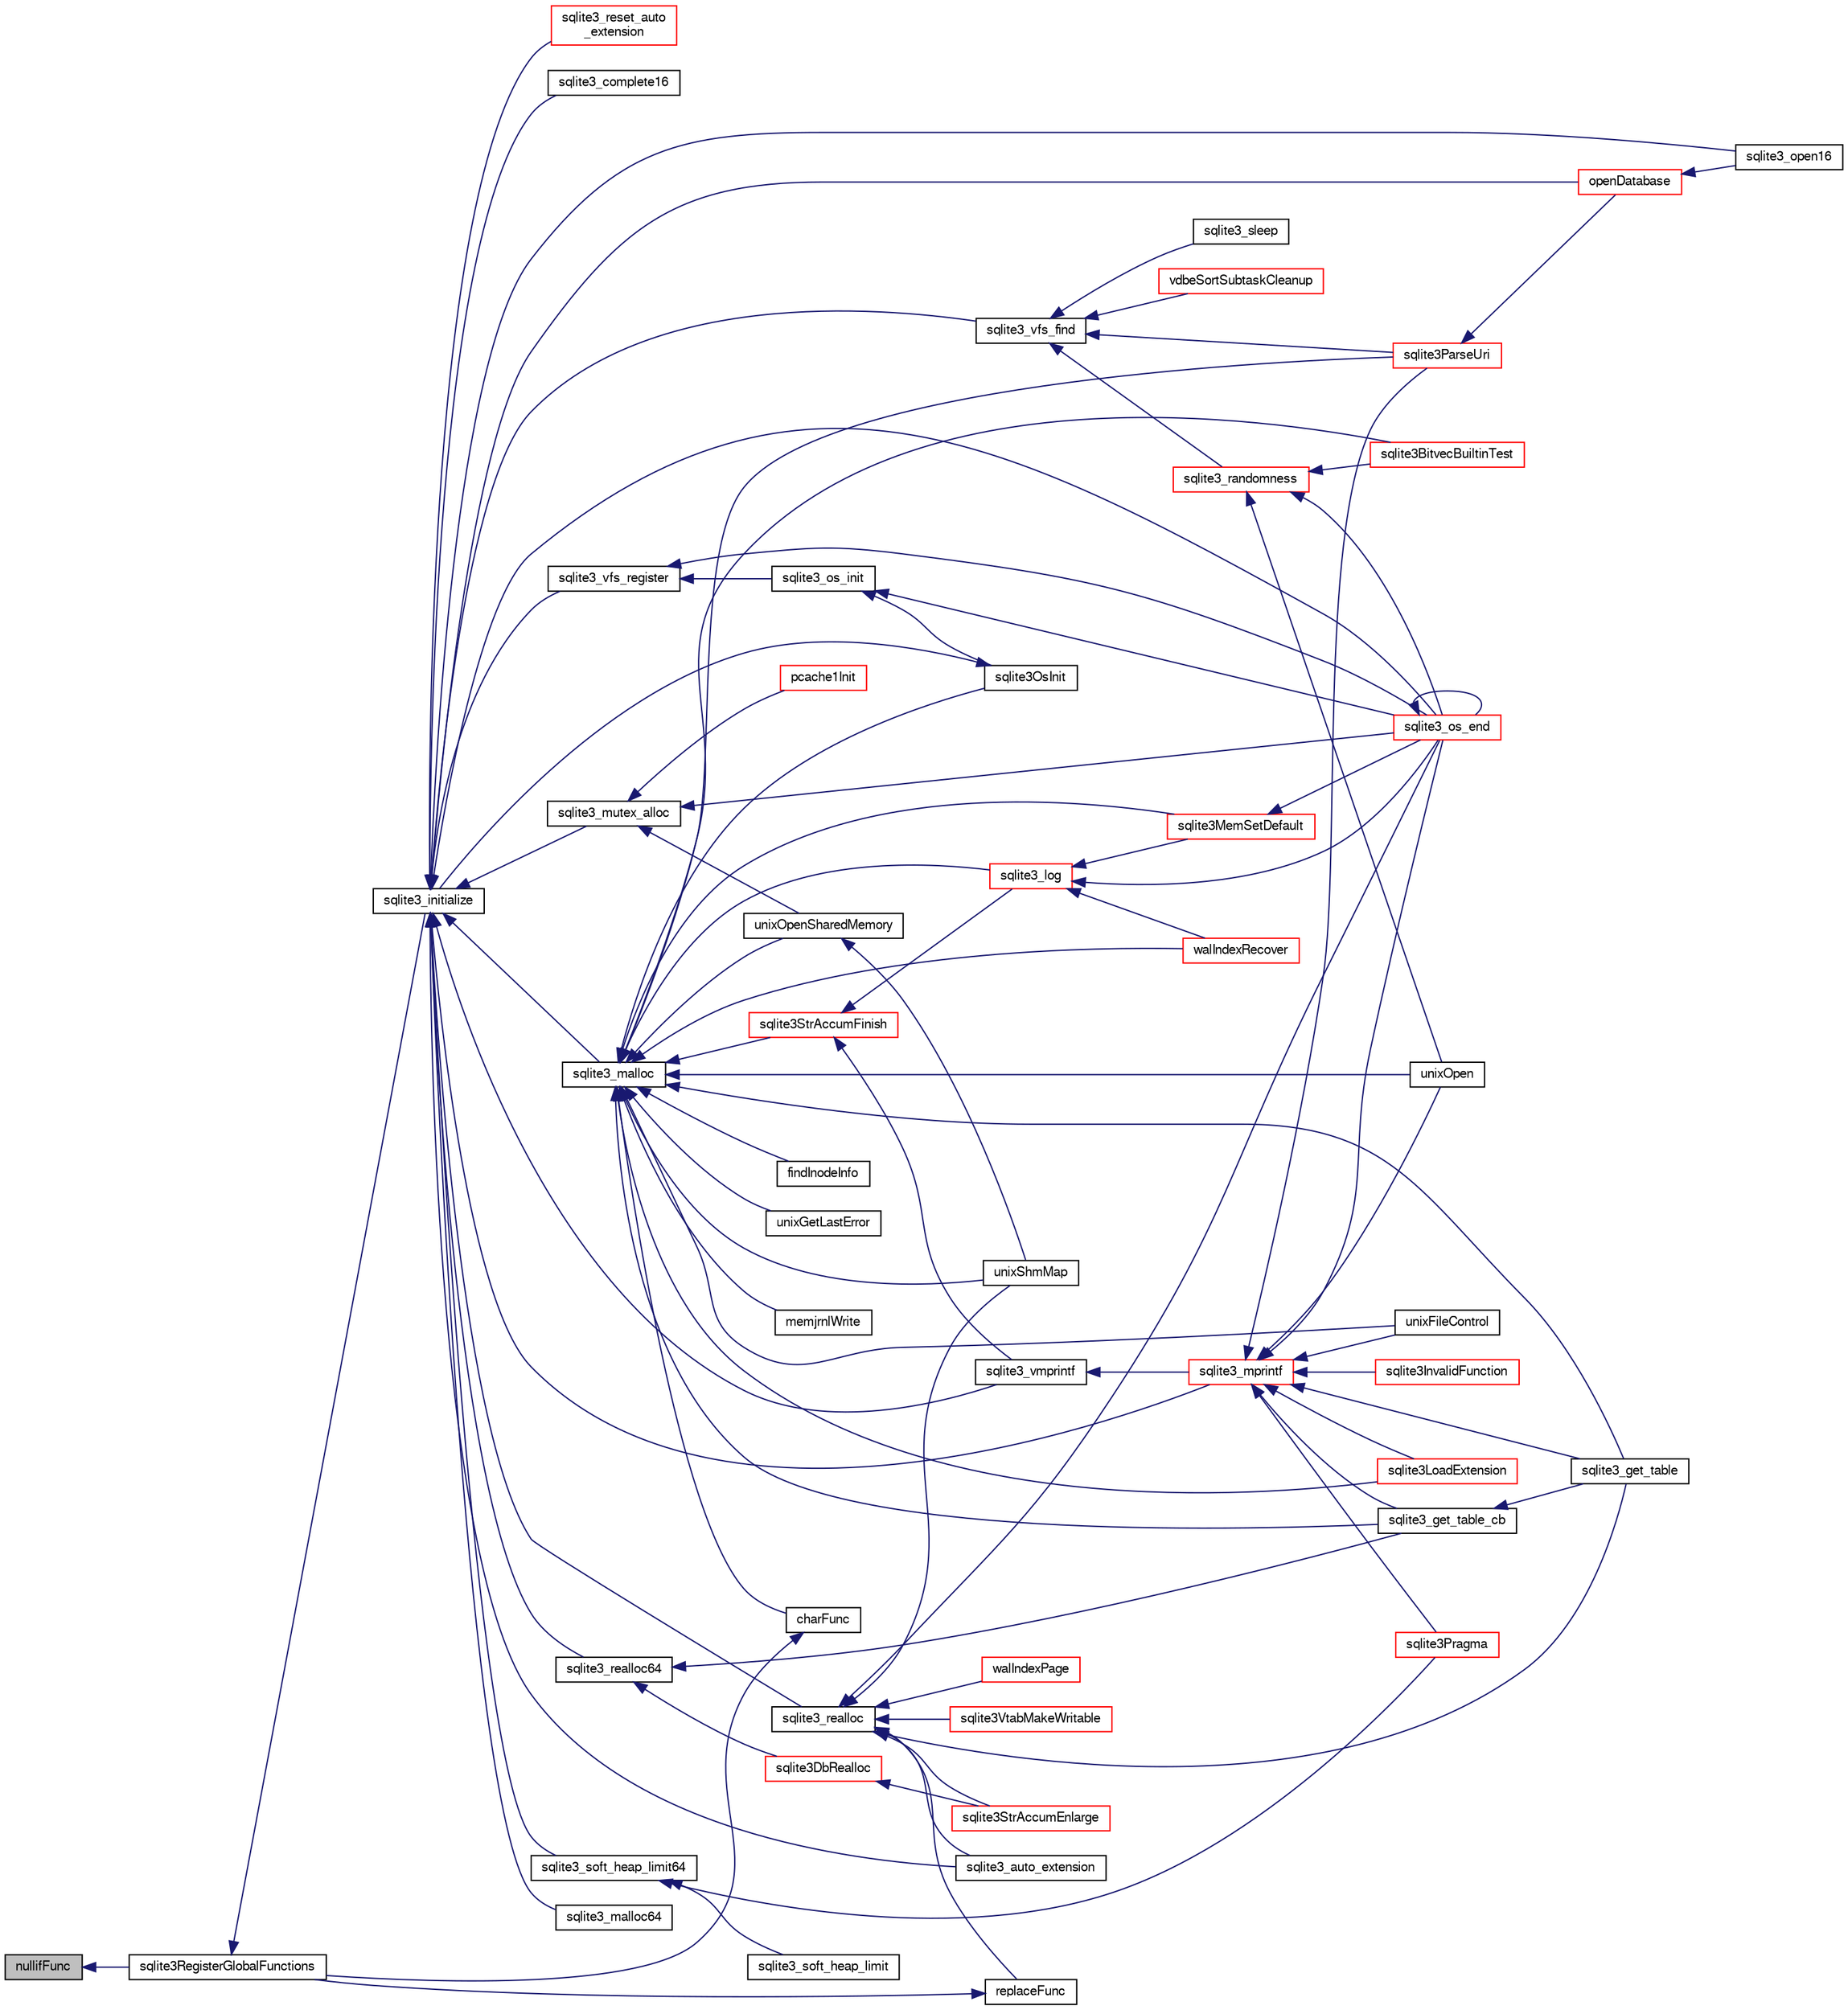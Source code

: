 digraph "nullifFunc"
{
  edge [fontname="FreeSans",fontsize="10",labelfontname="FreeSans",labelfontsize="10"];
  node [fontname="FreeSans",fontsize="10",shape=record];
  rankdir="LR";
  Node184436 [label="nullifFunc",height=0.2,width=0.4,color="black", fillcolor="grey75", style="filled", fontcolor="black"];
  Node184436 -> Node184437 [dir="back",color="midnightblue",fontsize="10",style="solid",fontname="FreeSans"];
  Node184437 [label="sqlite3RegisterGlobalFunctions",height=0.2,width=0.4,color="black", fillcolor="white", style="filled",URL="$sqlite3_8c.html#a9f75bd111010f29e1b8d74344473c4ec"];
  Node184437 -> Node184438 [dir="back",color="midnightblue",fontsize="10",style="solid",fontname="FreeSans"];
  Node184438 [label="sqlite3_initialize",height=0.2,width=0.4,color="black", fillcolor="white", style="filled",URL="$sqlite3_8h.html#ab0c0ee2d5d4cf8b28e9572296a8861df"];
  Node184438 -> Node184439 [dir="back",color="midnightblue",fontsize="10",style="solid",fontname="FreeSans"];
  Node184439 [label="sqlite3_vfs_find",height=0.2,width=0.4,color="black", fillcolor="white", style="filled",URL="$sqlite3_8h.html#ac201a26de3dfa1d6deb8069eb8d95627"];
  Node184439 -> Node184440 [dir="back",color="midnightblue",fontsize="10",style="solid",fontname="FreeSans"];
  Node184440 [label="sqlite3_randomness",height=0.2,width=0.4,color="red", fillcolor="white", style="filled",URL="$sqlite3_8h.html#aa452ad88657d4606e137b09c4e9315c7"];
  Node184440 -> Node184444 [dir="back",color="midnightblue",fontsize="10",style="solid",fontname="FreeSans"];
  Node184444 [label="unixOpen",height=0.2,width=0.4,color="black", fillcolor="white", style="filled",URL="$sqlite3_8c.html#a8ed5efc47b6e14f7805cd1bb9b215775"];
  Node184440 -> Node184445 [dir="back",color="midnightblue",fontsize="10",style="solid",fontname="FreeSans"];
  Node184445 [label="sqlite3_os_end",height=0.2,width=0.4,color="red", fillcolor="white", style="filled",URL="$sqlite3_8h.html#a2288c95881ecca13d994e42b6a958906"];
  Node184445 -> Node184445 [dir="back",color="midnightblue",fontsize="10",style="solid",fontname="FreeSans"];
  Node184440 -> Node184447 [dir="back",color="midnightblue",fontsize="10",style="solid",fontname="FreeSans"];
  Node184447 [label="sqlite3BitvecBuiltinTest",height=0.2,width=0.4,color="red", fillcolor="white", style="filled",URL="$sqlite3_8c.html#a9b4e3e921ce1ede6f10a9106c034ff9b"];
  Node184439 -> Node184843 [dir="back",color="midnightblue",fontsize="10",style="solid",fontname="FreeSans"];
  Node184843 [label="vdbeSortSubtaskCleanup",height=0.2,width=0.4,color="red", fillcolor="white", style="filled",URL="$sqlite3_8c.html#abc8ce4c3ef58cc10f5b27642aab32b30"];
  Node184439 -> Node184846 [dir="back",color="midnightblue",fontsize="10",style="solid",fontname="FreeSans"];
  Node184846 [label="sqlite3ParseUri",height=0.2,width=0.4,color="red", fillcolor="white", style="filled",URL="$sqlite3_8c.html#aaa912f29a67460d8b2186c97056e8767"];
  Node184846 -> Node184689 [dir="back",color="midnightblue",fontsize="10",style="solid",fontname="FreeSans"];
  Node184689 [label="openDatabase",height=0.2,width=0.4,color="red", fillcolor="white", style="filled",URL="$sqlite3_8c.html#a6a9c3bc3a64234e863413f41db473758"];
  Node184689 -> Node184692 [dir="back",color="midnightblue",fontsize="10",style="solid",fontname="FreeSans"];
  Node184692 [label="sqlite3_open16",height=0.2,width=0.4,color="black", fillcolor="white", style="filled",URL="$sqlite3_8h.html#adbc401bb96713f32e553db32f6f3ca33"];
  Node184439 -> Node184847 [dir="back",color="midnightblue",fontsize="10",style="solid",fontname="FreeSans"];
  Node184847 [label="sqlite3_sleep",height=0.2,width=0.4,color="black", fillcolor="white", style="filled",URL="$sqlite3_8h.html#ad0c133ddbbecb6433f3c6ebef8966efa"];
  Node184438 -> Node184848 [dir="back",color="midnightblue",fontsize="10",style="solid",fontname="FreeSans"];
  Node184848 [label="sqlite3_vfs_register",height=0.2,width=0.4,color="black", fillcolor="white", style="filled",URL="$sqlite3_8h.html#a7184b289ccd4c4c7200589137d88c4ae"];
  Node184848 -> Node184849 [dir="back",color="midnightblue",fontsize="10",style="solid",fontname="FreeSans"];
  Node184849 [label="sqlite3_os_init",height=0.2,width=0.4,color="black", fillcolor="white", style="filled",URL="$sqlite3_8h.html#acebc2290d00a32d3afe2361f2979038b"];
  Node184849 -> Node184850 [dir="back",color="midnightblue",fontsize="10",style="solid",fontname="FreeSans"];
  Node184850 [label="sqlite3OsInit",height=0.2,width=0.4,color="black", fillcolor="white", style="filled",URL="$sqlite3_8c.html#afeaa886fe1ca086a30fd278b1d069762"];
  Node184850 -> Node184438 [dir="back",color="midnightblue",fontsize="10",style="solid",fontname="FreeSans"];
  Node184849 -> Node184445 [dir="back",color="midnightblue",fontsize="10",style="solid",fontname="FreeSans"];
  Node184848 -> Node184445 [dir="back",color="midnightblue",fontsize="10",style="solid",fontname="FreeSans"];
  Node184438 -> Node184851 [dir="back",color="midnightblue",fontsize="10",style="solid",fontname="FreeSans"];
  Node184851 [label="sqlite3_mutex_alloc",height=0.2,width=0.4,color="black", fillcolor="white", style="filled",URL="$sqlite3_8h.html#aa3f89418cd18e99596435c958b29b650"];
  Node184851 -> Node184852 [dir="back",color="midnightblue",fontsize="10",style="solid",fontname="FreeSans"];
  Node184852 [label="unixOpenSharedMemory",height=0.2,width=0.4,color="black", fillcolor="white", style="filled",URL="$sqlite3_8c.html#a30775afa2e08ca6ddc7853326afed7c7"];
  Node184852 -> Node184853 [dir="back",color="midnightblue",fontsize="10",style="solid",fontname="FreeSans"];
  Node184853 [label="unixShmMap",height=0.2,width=0.4,color="black", fillcolor="white", style="filled",URL="$sqlite3_8c.html#aeaa77f0ab08a4f4ee5f86e8c9727e974"];
  Node184851 -> Node184445 [dir="back",color="midnightblue",fontsize="10",style="solid",fontname="FreeSans"];
  Node184851 -> Node184854 [dir="back",color="midnightblue",fontsize="10",style="solid",fontname="FreeSans"];
  Node184854 [label="pcache1Init",height=0.2,width=0.4,color="red", fillcolor="white", style="filled",URL="$sqlite3_8c.html#a05e9c1daf3dd812db1d769b69b20e069"];
  Node184438 -> Node184924 [dir="back",color="midnightblue",fontsize="10",style="solid",fontname="FreeSans"];
  Node184924 [label="sqlite3_soft_heap_limit64",height=0.2,width=0.4,color="black", fillcolor="white", style="filled",URL="$sqlite3_8h.html#ab37b3a4d1652e3acb2c43d1252e6b852"];
  Node184924 -> Node184925 [dir="back",color="midnightblue",fontsize="10",style="solid",fontname="FreeSans"];
  Node184925 [label="sqlite3_soft_heap_limit",height=0.2,width=0.4,color="black", fillcolor="white", style="filled",URL="$sqlite3_8h.html#a18c3472581de3072201723e798524fdc"];
  Node184924 -> Node184532 [dir="back",color="midnightblue",fontsize="10",style="solid",fontname="FreeSans"];
  Node184532 [label="sqlite3Pragma",height=0.2,width=0.4,color="red", fillcolor="white", style="filled",URL="$sqlite3_8c.html#a111391370f58f8e6a6eca51fd34d62ed"];
  Node184438 -> Node184926 [dir="back",color="midnightblue",fontsize="10",style="solid",fontname="FreeSans"];
  Node184926 [label="sqlite3_malloc",height=0.2,width=0.4,color="black", fillcolor="white", style="filled",URL="$sqlite3_8h.html#a510e31845345737f17d86ce0b2328356"];
  Node184926 -> Node184850 [dir="back",color="midnightblue",fontsize="10",style="solid",fontname="FreeSans"];
  Node184926 -> Node184922 [dir="back",color="midnightblue",fontsize="10",style="solid",fontname="FreeSans"];
  Node184922 [label="sqlite3MemSetDefault",height=0.2,width=0.4,color="red", fillcolor="white", style="filled",URL="$sqlite3_8c.html#a162fbfd727e92c5f8f72625b5ff62549"];
  Node184922 -> Node184445 [dir="back",color="midnightblue",fontsize="10",style="solid",fontname="FreeSans"];
  Node184926 -> Node184927 [dir="back",color="midnightblue",fontsize="10",style="solid",fontname="FreeSans"];
  Node184927 [label="sqlite3StrAccumFinish",height=0.2,width=0.4,color="red", fillcolor="white", style="filled",URL="$sqlite3_8c.html#adb7f26b10ac1b847db6f000ef4c2e2ba"];
  Node184927 -> Node185001 [dir="back",color="midnightblue",fontsize="10",style="solid",fontname="FreeSans"];
  Node185001 [label="sqlite3_vmprintf",height=0.2,width=0.4,color="black", fillcolor="white", style="filled",URL="$sqlite3_8h.html#ac240de67ddf003828f16a6d9dd3fa3ca"];
  Node185001 -> Node185002 [dir="back",color="midnightblue",fontsize="10",style="solid",fontname="FreeSans"];
  Node185002 [label="sqlite3_mprintf",height=0.2,width=0.4,color="red", fillcolor="white", style="filled",URL="$sqlite3_8h.html#a9533933e57f7ccbb48c32041ce3a8862"];
  Node185002 -> Node184443 [dir="back",color="midnightblue",fontsize="10",style="solid",fontname="FreeSans"];
  Node184443 [label="unixFileControl",height=0.2,width=0.4,color="black", fillcolor="white", style="filled",URL="$sqlite3_8c.html#ad71f213fa385cc58f307cefd953c03ae"];
  Node185002 -> Node184444 [dir="back",color="midnightblue",fontsize="10",style="solid",fontname="FreeSans"];
  Node185002 -> Node184445 [dir="back",color="midnightblue",fontsize="10",style="solid",fontname="FreeSans"];
  Node185002 -> Node185003 [dir="back",color="midnightblue",fontsize="10",style="solid",fontname="FreeSans"];
  Node185003 [label="sqlite3InvalidFunction",height=0.2,width=0.4,color="red", fillcolor="white", style="filled",URL="$sqlite3_8c.html#af6025be1f4733eabe60702a187c97da9"];
  Node185002 -> Node185005 [dir="back",color="midnightblue",fontsize="10",style="solid",fontname="FreeSans"];
  Node185005 [label="sqlite3LoadExtension",height=0.2,width=0.4,color="red", fillcolor="white", style="filled",URL="$sqlite3_8c.html#a3b46232455de4779a67c63b2c9004245"];
  Node185002 -> Node184532 [dir="back",color="midnightblue",fontsize="10",style="solid",fontname="FreeSans"];
  Node185002 -> Node185008 [dir="back",color="midnightblue",fontsize="10",style="solid",fontname="FreeSans"];
  Node185008 [label="sqlite3_get_table_cb",height=0.2,width=0.4,color="black", fillcolor="white", style="filled",URL="$sqlite3_8c.html#a1dbaba1b543953c0dade97357c5866b1"];
  Node185008 -> Node184648 [dir="back",color="midnightblue",fontsize="10",style="solid",fontname="FreeSans"];
  Node184648 [label="sqlite3_get_table",height=0.2,width=0.4,color="black", fillcolor="white", style="filled",URL="$sqlite3_8h.html#a5effeac4e12df57beaa35c5be1f61579"];
  Node185002 -> Node184648 [dir="back",color="midnightblue",fontsize="10",style="solid",fontname="FreeSans"];
  Node185002 -> Node184846 [dir="back",color="midnightblue",fontsize="10",style="solid",fontname="FreeSans"];
  Node184927 -> Node185111 [dir="back",color="midnightblue",fontsize="10",style="solid",fontname="FreeSans"];
  Node185111 [label="sqlite3_log",height=0.2,width=0.4,color="red", fillcolor="white", style="filled",URL="$sqlite3_8h.html#a298c9699bf9c143662c6b1fec4b2dc3b"];
  Node185111 -> Node184922 [dir="back",color="midnightblue",fontsize="10",style="solid",fontname="FreeSans"];
  Node185111 -> Node184445 [dir="back",color="midnightblue",fontsize="10",style="solid",fontname="FreeSans"];
  Node185111 -> Node185040 [dir="back",color="midnightblue",fontsize="10",style="solid",fontname="FreeSans"];
  Node185040 [label="walIndexRecover",height=0.2,width=0.4,color="red", fillcolor="white", style="filled",URL="$sqlite3_8c.html#ab4ee99f3710323acbeb6c495dd18d205"];
  Node184926 -> Node185111 [dir="back",color="midnightblue",fontsize="10",style="solid",fontname="FreeSans"];
  Node184926 -> Node185190 [dir="back",color="midnightblue",fontsize="10",style="solid",fontname="FreeSans"];
  Node185190 [label="findInodeInfo",height=0.2,width=0.4,color="black", fillcolor="white", style="filled",URL="$sqlite3_8c.html#ac92c39062e69a79c4a62dfd55242c782"];
  Node184926 -> Node184443 [dir="back",color="midnightblue",fontsize="10",style="solid",fontname="FreeSans"];
  Node184926 -> Node184852 [dir="back",color="midnightblue",fontsize="10",style="solid",fontname="FreeSans"];
  Node184926 -> Node184853 [dir="back",color="midnightblue",fontsize="10",style="solid",fontname="FreeSans"];
  Node184926 -> Node184444 [dir="back",color="midnightblue",fontsize="10",style="solid",fontname="FreeSans"];
  Node184926 -> Node185023 [dir="back",color="midnightblue",fontsize="10",style="solid",fontname="FreeSans"];
  Node185023 [label="unixGetLastError",height=0.2,width=0.4,color="black", fillcolor="white", style="filled",URL="$sqlite3_8c.html#aed1e42f49d74b419c3c85b559dd61240"];
  Node184926 -> Node184447 [dir="back",color="midnightblue",fontsize="10",style="solid",fontname="FreeSans"];
  Node184926 -> Node185040 [dir="back",color="midnightblue",fontsize="10",style="solid",fontname="FreeSans"];
  Node184926 -> Node185191 [dir="back",color="midnightblue",fontsize="10",style="solid",fontname="FreeSans"];
  Node185191 [label="memjrnlWrite",height=0.2,width=0.4,color="black", fillcolor="white", style="filled",URL="$sqlite3_8c.html#af8bd7d5d7eafce5542f8de300a120c47"];
  Node184926 -> Node185192 [dir="back",color="midnightblue",fontsize="10",style="solid",fontname="FreeSans"];
  Node185192 [label="charFunc",height=0.2,width=0.4,color="black", fillcolor="white", style="filled",URL="$sqlite3_8c.html#ab9b72ce47fcea3c3b92e816435a0fd91"];
  Node185192 -> Node184437 [dir="back",color="midnightblue",fontsize="10",style="solid",fontname="FreeSans"];
  Node184926 -> Node185005 [dir="back",color="midnightblue",fontsize="10",style="solid",fontname="FreeSans"];
  Node184926 -> Node185008 [dir="back",color="midnightblue",fontsize="10",style="solid",fontname="FreeSans"];
  Node184926 -> Node184648 [dir="back",color="midnightblue",fontsize="10",style="solid",fontname="FreeSans"];
  Node184926 -> Node184846 [dir="back",color="midnightblue",fontsize="10",style="solid",fontname="FreeSans"];
  Node184438 -> Node185193 [dir="back",color="midnightblue",fontsize="10",style="solid",fontname="FreeSans"];
  Node185193 [label="sqlite3_malloc64",height=0.2,width=0.4,color="black", fillcolor="white", style="filled",URL="$sqlite3_8h.html#a12b7ee85e539ea28c130c5c75b96a82a"];
  Node184438 -> Node185194 [dir="back",color="midnightblue",fontsize="10",style="solid",fontname="FreeSans"];
  Node185194 [label="sqlite3_realloc",height=0.2,width=0.4,color="black", fillcolor="white", style="filled",URL="$sqlite3_8h.html#a627f0eeface58024ef47403d8cc76b35"];
  Node185194 -> Node185195 [dir="back",color="midnightblue",fontsize="10",style="solid",fontname="FreeSans"];
  Node185195 [label="sqlite3StrAccumEnlarge",height=0.2,width=0.4,color="red", fillcolor="white", style="filled",URL="$sqlite3_8c.html#a38976500a97c69d65086eeccca82dd96"];
  Node185194 -> Node184853 [dir="back",color="midnightblue",fontsize="10",style="solid",fontname="FreeSans"];
  Node185194 -> Node184445 [dir="back",color="midnightblue",fontsize="10",style="solid",fontname="FreeSans"];
  Node185194 -> Node185201 [dir="back",color="midnightblue",fontsize="10",style="solid",fontname="FreeSans"];
  Node185201 [label="walIndexPage",height=0.2,width=0.4,color="red", fillcolor="white", style="filled",URL="$sqlite3_8c.html#affd3251fd1aa1218170d421177256e24"];
  Node185194 -> Node185065 [dir="back",color="midnightblue",fontsize="10",style="solid",fontname="FreeSans"];
  Node185065 [label="replaceFunc",height=0.2,width=0.4,color="black", fillcolor="white", style="filled",URL="$sqlite3_8c.html#a752b98a7c55d204c397a4902b49b1ce4"];
  Node185065 -> Node184437 [dir="back",color="midnightblue",fontsize="10",style="solid",fontname="FreeSans"];
  Node185194 -> Node185210 [dir="back",color="midnightblue",fontsize="10",style="solid",fontname="FreeSans"];
  Node185210 [label="sqlite3_auto_extension",height=0.2,width=0.4,color="black", fillcolor="white", style="filled",URL="$sqlite3_8h.html#a85a95b45e94f6bcd52aa39b6acdb36d7"];
  Node185194 -> Node184648 [dir="back",color="midnightblue",fontsize="10",style="solid",fontname="FreeSans"];
  Node185194 -> Node185211 [dir="back",color="midnightblue",fontsize="10",style="solid",fontname="FreeSans"];
  Node185211 [label="sqlite3VtabMakeWritable",height=0.2,width=0.4,color="red", fillcolor="white", style="filled",URL="$sqlite3_8c.html#a58c646608238d2619371c3e8b6bc0d86"];
  Node184438 -> Node185212 [dir="back",color="midnightblue",fontsize="10",style="solid",fontname="FreeSans"];
  Node185212 [label="sqlite3_realloc64",height=0.2,width=0.4,color="black", fillcolor="white", style="filled",URL="$sqlite3_8h.html#afe88c85e9f864a3fd92941cad197245d"];
  Node185212 -> Node185213 [dir="back",color="midnightblue",fontsize="10",style="solid",fontname="FreeSans"];
  Node185213 [label="sqlite3DbRealloc",height=0.2,width=0.4,color="red", fillcolor="white", style="filled",URL="$sqlite3_8c.html#ae028f4902a9d29bcaf310ff289ee87dc"];
  Node185213 -> Node185195 [dir="back",color="midnightblue",fontsize="10",style="solid",fontname="FreeSans"];
  Node185212 -> Node185008 [dir="back",color="midnightblue",fontsize="10",style="solid",fontname="FreeSans"];
  Node184438 -> Node185001 [dir="back",color="midnightblue",fontsize="10",style="solid",fontname="FreeSans"];
  Node184438 -> Node185002 [dir="back",color="midnightblue",fontsize="10",style="solid",fontname="FreeSans"];
  Node184438 -> Node184445 [dir="back",color="midnightblue",fontsize="10",style="solid",fontname="FreeSans"];
  Node184438 -> Node185210 [dir="back",color="midnightblue",fontsize="10",style="solid",fontname="FreeSans"];
  Node184438 -> Node185312 [dir="back",color="midnightblue",fontsize="10",style="solid",fontname="FreeSans"];
  Node185312 [label="sqlite3_reset_auto\l_extension",height=0.2,width=0.4,color="red", fillcolor="white", style="filled",URL="$sqlite3_8h.html#ac33f4064ae6690cada7bdc89e8153ffc"];
  Node184438 -> Node185177 [dir="back",color="midnightblue",fontsize="10",style="solid",fontname="FreeSans"];
  Node185177 [label="sqlite3_complete16",height=0.2,width=0.4,color="black", fillcolor="white", style="filled",URL="$sqlite3_8h.html#a3260341c2ef82787acca48414a1d03a1"];
  Node184438 -> Node184689 [dir="back",color="midnightblue",fontsize="10",style="solid",fontname="FreeSans"];
  Node184438 -> Node184692 [dir="back",color="midnightblue",fontsize="10",style="solid",fontname="FreeSans"];
}
